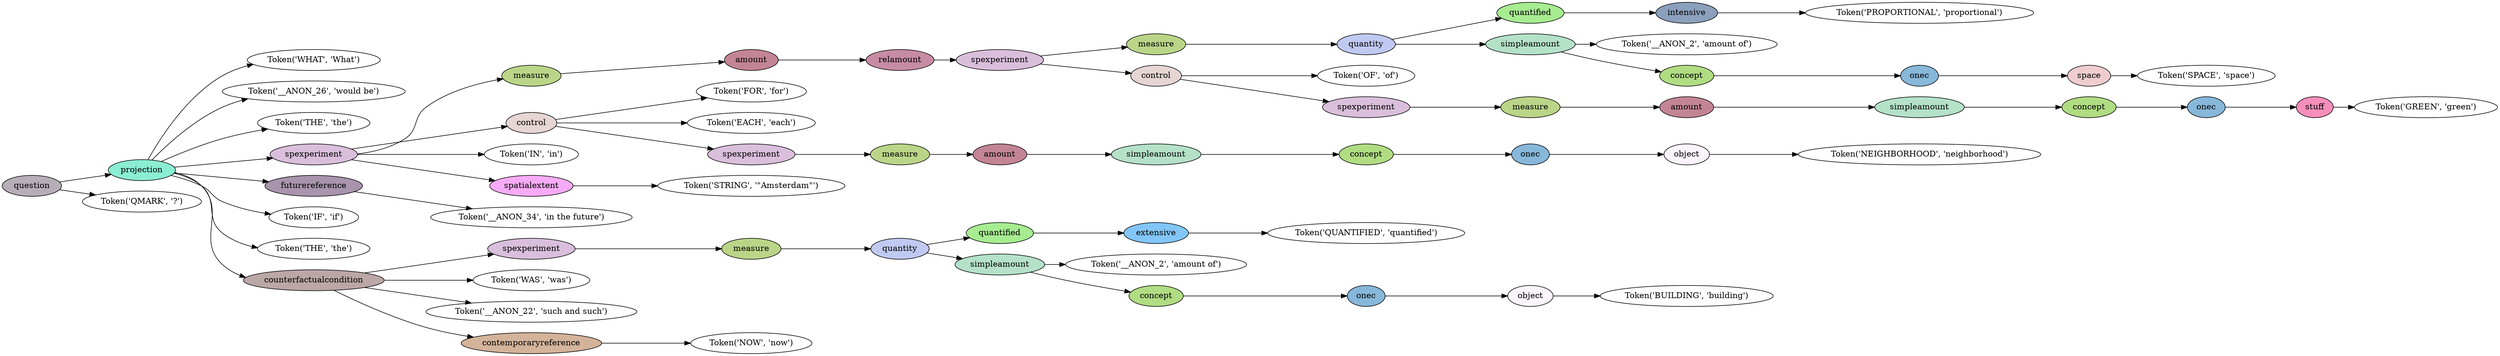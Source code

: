 digraph G {
rankdir=LR;
0 [label="Token('WHAT', 'What')"];
1 [label="Token('__ANON_26', 'would be')"];
2 [label="Token('THE', 'the')"];
3 [label="Token('PROPORTIONAL', 'proportional')"];
4 [fillcolor="#8ba0bd", label=intensive, style=filled];
4 -> 3;
5 [fillcolor="#a7ec91", label=quantified, style=filled];
5 -> 4;
6 [label="Token('__ANON_2', 'amount of')"];
7 [label="Token('SPACE', 'space')"];
8 [fillcolor="#efcdce", label=space, style=filled];
8 -> 7;
9 [fillcolor="#87b7d9", label=onec, style=filled];
9 -> 8;
10 [fillcolor="#b0dc82", label=concept, style=filled];
10 -> 9;
11 [fillcolor="#b4e1c8", label=simpleamount, style=filled];
11 -> 6;
11 -> 10;
12 [fillcolor="#c0c9f1", label=quantity, style=filled];
12 -> 5;
12 -> 11;
13 [fillcolor="#bad588", label=measure, style=filled];
13 -> 12;
14 [label="Token('OF', 'of')"];
15 [label="Token('GREEN', 'green')"];
16 [fillcolor="#f68ebb", label=stuff, style=filled];
16 -> 15;
17 [fillcolor="#87b7d9", label=onec, style=filled];
17 -> 16;
18 [fillcolor="#b0dc82", label=concept, style=filled];
18 -> 17;
19 [fillcolor="#b4e1c8", label=simpleamount, style=filled];
19 -> 18;
20 [fillcolor="#c38595", label=amount, style=filled];
20 -> 19;
21 [fillcolor="#bad588", label=measure, style=filled];
21 -> 20;
22 [fillcolor="#dabfdc", label=spexperiment, style=filled];
22 -> 21;
23 [fillcolor="#e5d5d3", label=control, style=filled];
23 -> 14;
23 -> 22;
24 [fillcolor="#dabfdc", label=spexperiment, style=filled];
24 -> 13;
24 -> 23;
25 [fillcolor="#c78ba4", label=relamount, style=filled];
25 -> 24;
26 [fillcolor="#c38595", label=amount, style=filled];
26 -> 25;
27 [fillcolor="#bad588", label=measure, style=filled];
27 -> 26;
28 [label="Token('FOR', 'for')"];
29 [label="Token('EACH', 'each')"];
30 [label="Token('NEIGHBORHOOD', 'neighborhood')"];
31 [fillcolor="#fbf4fd", label=object, style=filled];
31 -> 30;
32 [fillcolor="#87b7d9", label=onec, style=filled];
32 -> 31;
33 [fillcolor="#b0dc82", label=concept, style=filled];
33 -> 32;
34 [fillcolor="#b4e1c8", label=simpleamount, style=filled];
34 -> 33;
35 [fillcolor="#c38595", label=amount, style=filled];
35 -> 34;
36 [fillcolor="#bad588", label=measure, style=filled];
36 -> 35;
37 [fillcolor="#dabfdc", label=spexperiment, style=filled];
37 -> 36;
38 [fillcolor="#e5d5d3", label=control, style=filled];
38 -> 28;
38 -> 29;
38 -> 37;
39 [label="Token('IN', 'in')"];
40 [label="Token('STRING', '\"Amsterdam\"')"];
41 [fillcolor="#f7abf6", label=spatialextent, style=filled];
41 -> 40;
42 [fillcolor="#dabfdc", label=spexperiment, style=filled];
42 -> 27;
42 -> 38;
42 -> 39;
42 -> 41;
43 [label="Token('__ANON_34', 'in the future')"];
44 [fillcolor="#a994ad", label=futurereference, style=filled];
44 -> 43;
45 [label="Token('IF', 'if')"];
46 [label="Token('THE', 'the')"];
47 [label="Token('QUANTIFIED', 'quantified')"];
48 [fillcolor="#82c6f8", label=extensive, style=filled];
48 -> 47;
49 [fillcolor="#a7ec91", label=quantified, style=filled];
49 -> 48;
50 [label="Token('__ANON_2', 'amount of')"];
51 [label="Token('BUILDING', 'building')"];
52 [fillcolor="#fbf4fd", label=object, style=filled];
52 -> 51;
53 [fillcolor="#87b7d9", label=onec, style=filled];
53 -> 52;
54 [fillcolor="#b0dc82", label=concept, style=filled];
54 -> 53;
55 [fillcolor="#b4e1c8", label=simpleamount, style=filled];
55 -> 50;
55 -> 54;
56 [fillcolor="#c0c9f1", label=quantity, style=filled];
56 -> 49;
56 -> 55;
57 [fillcolor="#bad588", label=measure, style=filled];
57 -> 56;
58 [fillcolor="#dabfdc", label=spexperiment, style=filled];
58 -> 57;
59 [label="Token('WAS', 'was')"];
60 [label="Token('__ANON_22', 'such and such')"];
61 [label="Token('NOW', 'now')"];
62 [fillcolor="#d3b39a", label=contemporaryreference, style=filled];
62 -> 61;
63 [fillcolor="#baa7a6", label=counterfactualcondition, style=filled];
63 -> 58;
63 -> 59;
63 -> 60;
63 -> 62;
64 [fillcolor="#8beed2", label=projection, style=filled];
64 -> 0;
64 -> 1;
64 -> 2;
64 -> 42;
64 -> 44;
64 -> 45;
64 -> 46;
64 -> 63;
65 [label="Token('QMARK', '?')"];
66 [fillcolor="#b7adb8", label=question, style=filled];
66 -> 64;
66 -> 65;
}
